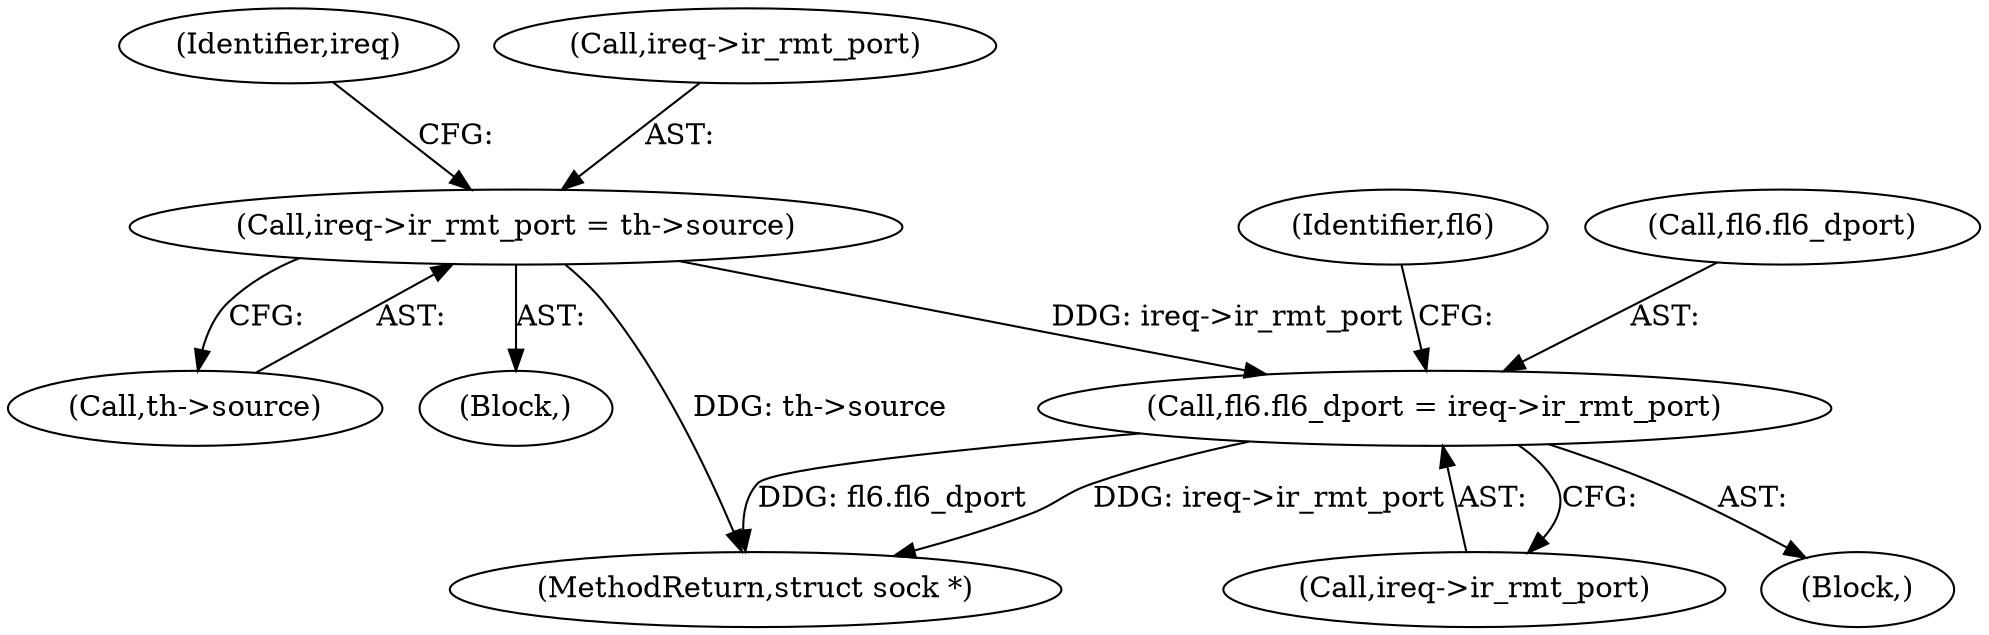 digraph "0_linux_45f6fad84cc305103b28d73482b344d7f5b76f39_14@pointer" {
"1000474" [label="(Call,fl6.fl6_dport = ireq->ir_rmt_port)"];
"1000236" [label="(Call,ireq->ir_rmt_port = th->source)"];
"1000478" [label="(Call,ireq->ir_rmt_port)"];
"1000483" [label="(Identifier,fl6)"];
"1000245" [label="(Identifier,ireq)"];
"1000475" [label="(Call,fl6.fl6_dport)"];
"1000560" [label="(MethodReturn,struct sock *)"];
"1000240" [label="(Call,th->source)"];
"1000236" [label="(Call,ireq->ir_rmt_port = th->source)"];
"1000474" [label="(Call,fl6.fl6_dport = ireq->ir_rmt_port)"];
"1000106" [label="(Block,)"];
"1000421" [label="(Block,)"];
"1000237" [label="(Call,ireq->ir_rmt_port)"];
"1000474" -> "1000421"  [label="AST: "];
"1000474" -> "1000478"  [label="CFG: "];
"1000475" -> "1000474"  [label="AST: "];
"1000478" -> "1000474"  [label="AST: "];
"1000483" -> "1000474"  [label="CFG: "];
"1000474" -> "1000560"  [label="DDG: fl6.fl6_dport"];
"1000474" -> "1000560"  [label="DDG: ireq->ir_rmt_port"];
"1000236" -> "1000474"  [label="DDG: ireq->ir_rmt_port"];
"1000236" -> "1000106"  [label="AST: "];
"1000236" -> "1000240"  [label="CFG: "];
"1000237" -> "1000236"  [label="AST: "];
"1000240" -> "1000236"  [label="AST: "];
"1000245" -> "1000236"  [label="CFG: "];
"1000236" -> "1000560"  [label="DDG: th->source"];
}
